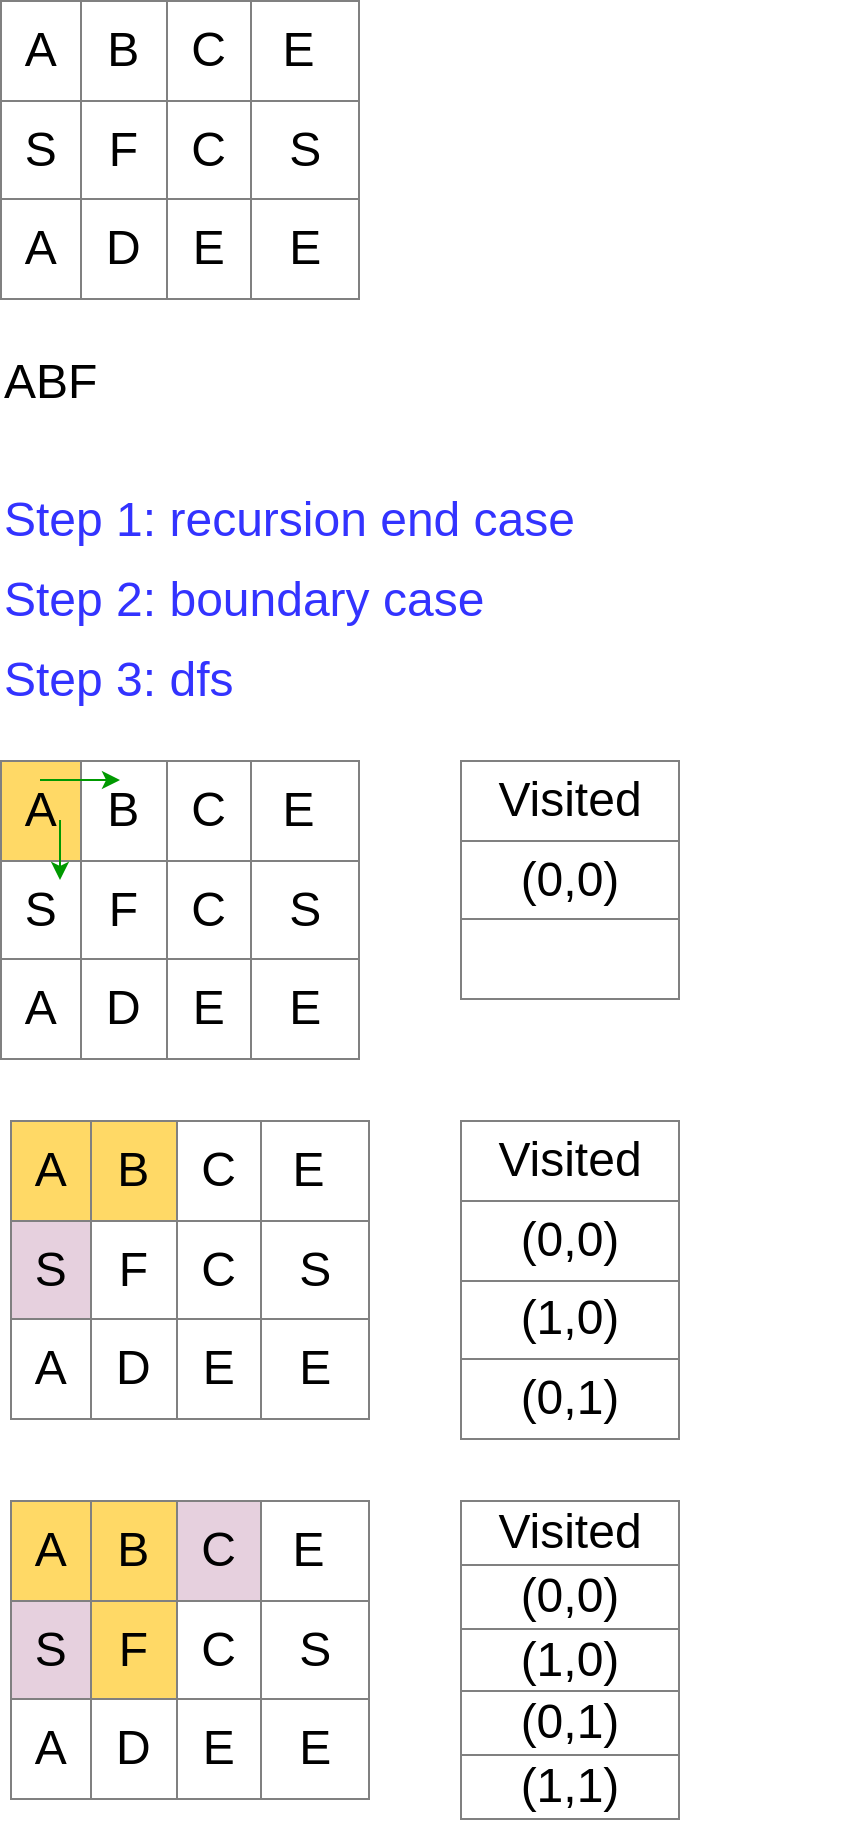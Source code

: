 <mxfile version="12.6.5" type="device"><diagram id="UGh-TFpthN-Amuy4NreV" name="Page-1"><mxGraphModel dx="848" dy="2242" grid="1" gridSize="10" guides="1" tooltips="1" connect="1" arrows="1" fold="1" page="1" pageScale="1" pageWidth="500" pageHeight="1200" math="0" shadow="0"><root><mxCell id="0"/><mxCell id="1" parent="0"/><mxCell id="yy63oLf2C17CsjZ6C1U6-22" value="&lt;font style=&quot;font-size: 24px&quot;&gt;Step 1: recursion end case&lt;/font&gt;" style="text;html=1;strokeColor=none;fillColor=none;align=left;verticalAlign=middle;whiteSpace=wrap;rounded=0;fontColor=#3333FF;" parent="1" vertex="1"><mxGeometry x="40" y="-920" width="430" height="40" as="geometry"/></mxCell><mxCell id="4U2YzISipX1vVj6A4TO4-1" value="&lt;table border=&quot;1&quot; width=&quot;100%&quot; style=&quot;width: 100%; height: 100%; border-collapse: collapse; font-size: 24px;&quot;&gt;&lt;tbody style=&quot;font-size: 24px;&quot;&gt;&lt;tr style=&quot;font-size: 24px;&quot;&gt;&lt;td align=&quot;center&quot; style=&quot;font-size: 24px;&quot;&gt;A&lt;/td&gt;&lt;td align=&quot;center&quot; style=&quot;font-size: 24px;&quot;&gt;B&lt;/td&gt;&lt;td align=&quot;center&quot; style=&quot;font-size: 24px;&quot;&gt;C&lt;/td&gt;&lt;td style=&quot;text-align: center; font-size: 24px;&quot;&gt;E&amp;nbsp;&lt;/td&gt;&lt;/tr&gt;&lt;tr style=&quot;font-size: 24px;&quot;&gt;&lt;td align=&quot;center&quot; style=&quot;font-size: 24px;&quot;&gt;S&lt;/td&gt;&lt;td align=&quot;center&quot; style=&quot;font-size: 24px;&quot;&gt;F&lt;/td&gt;&lt;td align=&quot;center&quot; style=&quot;font-size: 24px;&quot;&gt;C&lt;/td&gt;&lt;td style=&quot;text-align: center; font-size: 24px;&quot;&gt;S&lt;/td&gt;&lt;/tr&gt;&lt;tr style=&quot;font-size: 24px;&quot;&gt;&lt;td align=&quot;center&quot; style=&quot;font-size: 24px;&quot;&gt;A&lt;/td&gt;&lt;td align=&quot;center&quot; style=&quot;font-size: 24px;&quot;&gt;D&lt;/td&gt;&lt;td align=&quot;center&quot; style=&quot;font-size: 24px;&quot;&gt;E&lt;/td&gt;&lt;td style=&quot;text-align: center; font-size: 24px;&quot;&gt;E&lt;/td&gt;&lt;/tr&gt;&lt;/tbody&gt;&lt;/table&gt;" style="text;html=1;strokeColor=none;fillColor=none;overflow=fill;fontSize=24;" vertex="1" parent="1"><mxGeometry x="40" y="-1160" width="180" height="150" as="geometry"/></mxCell><mxCell id="4U2YzISipX1vVj6A4TO4-2" value="ABF" style="text;html=1;fontSize=24;" vertex="1" parent="1"><mxGeometry x="40" y="-990" width="130" height="30" as="geometry"/></mxCell><mxCell id="4U2YzISipX1vVj6A4TO4-3" value="&lt;table border=&quot;1&quot; width=&quot;100%&quot; style=&quot;width: 100% ; height: 100% ; border-collapse: collapse ; font-size: 24px&quot;&gt;&lt;tbody style=&quot;font-size: 24px&quot;&gt;&lt;tr style=&quot;font-size: 24px&quot;&gt;&lt;td align=&quot;center&quot; style=&quot;font-size: 24px ; background-color: rgb(255 , 217 , 102)&quot;&gt;&lt;span&gt;A&lt;/span&gt;&lt;/td&gt;&lt;td align=&quot;center&quot; style=&quot;font-size: 24px&quot;&gt;B&lt;/td&gt;&lt;td align=&quot;center&quot; style=&quot;font-size: 24px&quot;&gt;C&lt;/td&gt;&lt;td style=&quot;text-align: center ; font-size: 24px&quot;&gt;E&amp;nbsp;&lt;/td&gt;&lt;/tr&gt;&lt;tr style=&quot;font-size: 24px&quot;&gt;&lt;td align=&quot;center&quot; style=&quot;font-size: 24px&quot;&gt;S&lt;/td&gt;&lt;td align=&quot;center&quot; style=&quot;font-size: 24px&quot;&gt;F&lt;/td&gt;&lt;td align=&quot;center&quot; style=&quot;font-size: 24px&quot;&gt;C&lt;/td&gt;&lt;td style=&quot;text-align: center ; font-size: 24px&quot;&gt;S&lt;/td&gt;&lt;/tr&gt;&lt;tr style=&quot;font-size: 24px&quot;&gt;&lt;td align=&quot;center&quot; style=&quot;font-size: 24px&quot;&gt;A&lt;/td&gt;&lt;td align=&quot;center&quot; style=&quot;font-size: 24px&quot;&gt;D&lt;/td&gt;&lt;td align=&quot;center&quot; style=&quot;font-size: 24px&quot;&gt;E&lt;/td&gt;&lt;td style=&quot;text-align: center ; font-size: 24px&quot;&gt;E&lt;/td&gt;&lt;/tr&gt;&lt;/tbody&gt;&lt;/table&gt;" style="text;html=1;strokeColor=none;fillColor=none;overflow=fill;fontSize=24;" vertex="1" parent="1"><mxGeometry x="40" y="-780" width="180" height="150" as="geometry"/></mxCell><mxCell id="4U2YzISipX1vVj6A4TO4-4" value="&lt;table border=&quot;1&quot; width=&quot;100%&quot; style=&quot;width: 100% ; height: 100% ; border-collapse: collapse ; font-size: 24px&quot;&gt;&lt;tbody style=&quot;font-size: 24px&quot;&gt;&lt;tr style=&quot;font-size: 24px&quot;&gt;&lt;td align=&quot;center&quot; style=&quot;font-size: 24px ; background-color: rgb(255 , 217 , 102)&quot;&gt;&lt;span&gt;A&lt;/span&gt;&lt;/td&gt;&lt;td align=&quot;center&quot; style=&quot;font-size: 24px ; background-color: rgb(255 , 217 , 102)&quot;&gt;B&lt;/td&gt;&lt;td align=&quot;center&quot; style=&quot;font-size: 24px&quot;&gt;C&lt;/td&gt;&lt;td style=&quot;text-align: center ; font-size: 24px&quot;&gt;E&amp;nbsp;&lt;/td&gt;&lt;/tr&gt;&lt;tr style=&quot;font-size: 24px&quot;&gt;&lt;td align=&quot;center&quot; style=&quot;font-size: 24px ; background-color: rgb(230 , 208 , 222)&quot;&gt;S&lt;/td&gt;&lt;td align=&quot;center&quot; style=&quot;font-size: 24px&quot;&gt;F&lt;/td&gt;&lt;td align=&quot;center&quot; style=&quot;font-size: 24px&quot;&gt;C&lt;/td&gt;&lt;td style=&quot;text-align: center ; font-size: 24px&quot;&gt;S&lt;/td&gt;&lt;/tr&gt;&lt;tr style=&quot;font-size: 24px&quot;&gt;&lt;td align=&quot;center&quot; style=&quot;font-size: 24px&quot;&gt;A&lt;/td&gt;&lt;td align=&quot;center&quot; style=&quot;font-size: 24px&quot;&gt;D&lt;/td&gt;&lt;td align=&quot;center&quot; style=&quot;font-size: 24px&quot;&gt;E&lt;/td&gt;&lt;td style=&quot;text-align: center ; font-size: 24px&quot;&gt;E&lt;/td&gt;&lt;/tr&gt;&lt;/tbody&gt;&lt;/table&gt;" style="text;html=1;strokeColor=none;fillColor=none;overflow=fill;fontSize=24;" vertex="1" parent="1"><mxGeometry x="45" y="-600" width="180" height="150" as="geometry"/></mxCell><mxCell id="4U2YzISipX1vVj6A4TO4-5" value="&lt;table border=&quot;1&quot; width=&quot;100%&quot; style=&quot;width: 100% ; height: 100% ; border-collapse: collapse ; font-size: 24px&quot;&gt;&lt;tbody style=&quot;font-size: 24px&quot;&gt;&lt;tr style=&quot;font-size: 24px&quot;&gt;&lt;td align=&quot;center&quot; style=&quot;font-size: 24px ; background-color: rgb(255 , 217 , 102)&quot;&gt;&lt;span&gt;A&lt;/span&gt;&lt;/td&gt;&lt;td align=&quot;center&quot; style=&quot;font-size: 24px ; background-color: rgb(255 , 217 , 102)&quot;&gt;B&lt;/td&gt;&lt;td align=&quot;center&quot; style=&quot;font-size: 24px ; background-color: rgb(230 , 208 , 222)&quot;&gt;C&lt;/td&gt;&lt;td style=&quot;text-align: center ; font-size: 24px&quot;&gt;E&amp;nbsp;&lt;/td&gt;&lt;/tr&gt;&lt;tr style=&quot;font-size: 24px&quot;&gt;&lt;td align=&quot;center&quot; style=&quot;font-size: 24px ; background-color: rgb(230 , 208 , 222)&quot;&gt;S&lt;/td&gt;&lt;td align=&quot;center&quot; style=&quot;font-size: 24px ; background-color: rgb(255 , 217 , 102)&quot;&gt;F&lt;/td&gt;&lt;td align=&quot;center&quot; style=&quot;font-size: 24px&quot;&gt;C&lt;/td&gt;&lt;td style=&quot;text-align: center ; font-size: 24px&quot;&gt;S&lt;/td&gt;&lt;/tr&gt;&lt;tr style=&quot;font-size: 24px&quot;&gt;&lt;td align=&quot;center&quot; style=&quot;font-size: 24px&quot;&gt;A&lt;/td&gt;&lt;td align=&quot;center&quot; style=&quot;font-size: 24px&quot;&gt;D&lt;/td&gt;&lt;td align=&quot;center&quot; style=&quot;font-size: 24px&quot;&gt;E&lt;/td&gt;&lt;td style=&quot;text-align: center ; font-size: 24px&quot;&gt;E&lt;/td&gt;&lt;/tr&gt;&lt;/tbody&gt;&lt;/table&gt;" style="text;html=1;strokeColor=none;fillColor=none;overflow=fill;fontSize=24;" vertex="1" parent="1"><mxGeometry x="45" y="-410" width="180" height="150" as="geometry"/></mxCell><mxCell id="4U2YzISipX1vVj6A4TO4-8" value="&lt;font style=&quot;font-size: 24px&quot;&gt;Step 2: boundary case&lt;/font&gt;" style="text;html=1;strokeColor=none;fillColor=none;align=left;verticalAlign=middle;whiteSpace=wrap;rounded=0;fontColor=#3333FF;" vertex="1" parent="1"><mxGeometry x="40" y="-880" width="430" height="40" as="geometry"/></mxCell><mxCell id="4U2YzISipX1vVj6A4TO4-11" value="" style="endArrow=classic;html=1;fontSize=24;fontColor=#99FF99;strokeColor=#009900;" edge="1" parent="1"><mxGeometry width="50" height="50" relative="1" as="geometry"><mxPoint x="60" y="-770" as="sourcePoint"/><mxPoint x="100" y="-770" as="targetPoint"/></mxGeometry></mxCell><mxCell id="4U2YzISipX1vVj6A4TO4-12" value="" style="endArrow=classic;html=1;fontSize=24;fontColor=#99FF99;strokeColor=#009900;" edge="1" parent="1"><mxGeometry width="50" height="50" relative="1" as="geometry"><mxPoint x="70" y="-750" as="sourcePoint"/><mxPoint x="70" y="-720" as="targetPoint"/></mxGeometry></mxCell><mxCell id="4U2YzISipX1vVj6A4TO4-13" value="&lt;font style=&quot;font-size: 24px&quot;&gt;Step 3: dfs&lt;/font&gt;" style="text;html=1;strokeColor=none;fillColor=none;align=left;verticalAlign=middle;whiteSpace=wrap;rounded=0;fontColor=#3333FF;" vertex="1" parent="1"><mxGeometry x="40" y="-840" width="430" height="40" as="geometry"/></mxCell><mxCell id="4U2YzISipX1vVj6A4TO4-14" value="&lt;table border=&quot;1&quot; width=&quot;100%&quot; style=&quot;width: 100% ; height: 100% ; border-collapse: collapse&quot;&gt;&lt;tbody&gt;&lt;tr&gt;&lt;td align=&quot;center&quot;&gt;&lt;font&gt;Visited&lt;/font&gt;&lt;/td&gt;&lt;/tr&gt;&lt;tr&gt;&lt;td align=&quot;center&quot;&gt;&lt;font&gt;(0,0)&lt;/font&gt;&lt;/td&gt;&lt;/tr&gt;&lt;tr&gt;&lt;td align=&quot;center&quot;&gt;&lt;br&gt;&lt;/td&gt;&lt;/tr&gt;&lt;/tbody&gt;&lt;/table&gt;" style="text;html=1;strokeColor=none;fillColor=none;overflow=fill;fontSize=24;fontColor=#000000;" vertex="1" parent="1"><mxGeometry x="270" y="-780" width="110" height="120" as="geometry"/></mxCell><mxCell id="4U2YzISipX1vVj6A4TO4-16" value="&lt;table border=&quot;1&quot; width=&quot;100%&quot; style=&quot;width: 100% ; height: 100% ; border-collapse: collapse&quot;&gt;&lt;tbody&gt;&lt;tr&gt;&lt;td align=&quot;center&quot;&gt;&lt;font&gt;Visited&lt;/font&gt;&lt;/td&gt;&lt;/tr&gt;&lt;tr&gt;&lt;td align=&quot;center&quot;&gt;&lt;font&gt;(0,0)&lt;/font&gt;&lt;/td&gt;&lt;/tr&gt;&lt;tr&gt;&lt;td align=&quot;center&quot;&gt;&lt;font&gt;(1,0)&lt;/font&gt;&lt;/td&gt;&lt;/tr&gt;&lt;tr&gt;&lt;td style=&quot;text-align: center&quot;&gt;(0,1)&lt;/td&gt;&lt;/tr&gt;&lt;/tbody&gt;&lt;/table&gt;" style="text;html=1;strokeColor=none;fillColor=none;overflow=fill;fontSize=24;fontColor=#000000;" vertex="1" parent="1"><mxGeometry x="270" y="-600" width="110" height="160" as="geometry"/></mxCell><mxCell id="4U2YzISipX1vVj6A4TO4-17" value="&lt;table border=&quot;1&quot; width=&quot;100%&quot; style=&quot;width: 100% ; height: 100% ; border-collapse: collapse&quot;&gt;&lt;tbody&gt;&lt;tr&gt;&lt;td align=&quot;center&quot;&gt;&lt;font&gt;Visited&lt;/font&gt;&lt;/td&gt;&lt;/tr&gt;&lt;tr&gt;&lt;td align=&quot;center&quot;&gt;&lt;font&gt;(0,0)&lt;/font&gt;&lt;/td&gt;&lt;/tr&gt;&lt;tr&gt;&lt;td align=&quot;center&quot;&gt;&lt;font&gt;(1,0)&lt;/font&gt;&lt;/td&gt;&lt;/tr&gt;&lt;tr&gt;&lt;td style=&quot;text-align: center&quot;&gt;(0,1)&lt;/td&gt;&lt;/tr&gt;&lt;tr&gt;&lt;td style=&quot;text-align: center&quot;&gt;(1,1)&lt;/td&gt;&lt;/tr&gt;&lt;/tbody&gt;&lt;/table&gt;" style="text;html=1;strokeColor=none;fillColor=none;overflow=fill;fontSize=24;fontColor=#000000;" vertex="1" parent="1"><mxGeometry x="270" y="-410" width="110" height="160" as="geometry"/></mxCell></root></mxGraphModel></diagram></mxfile>